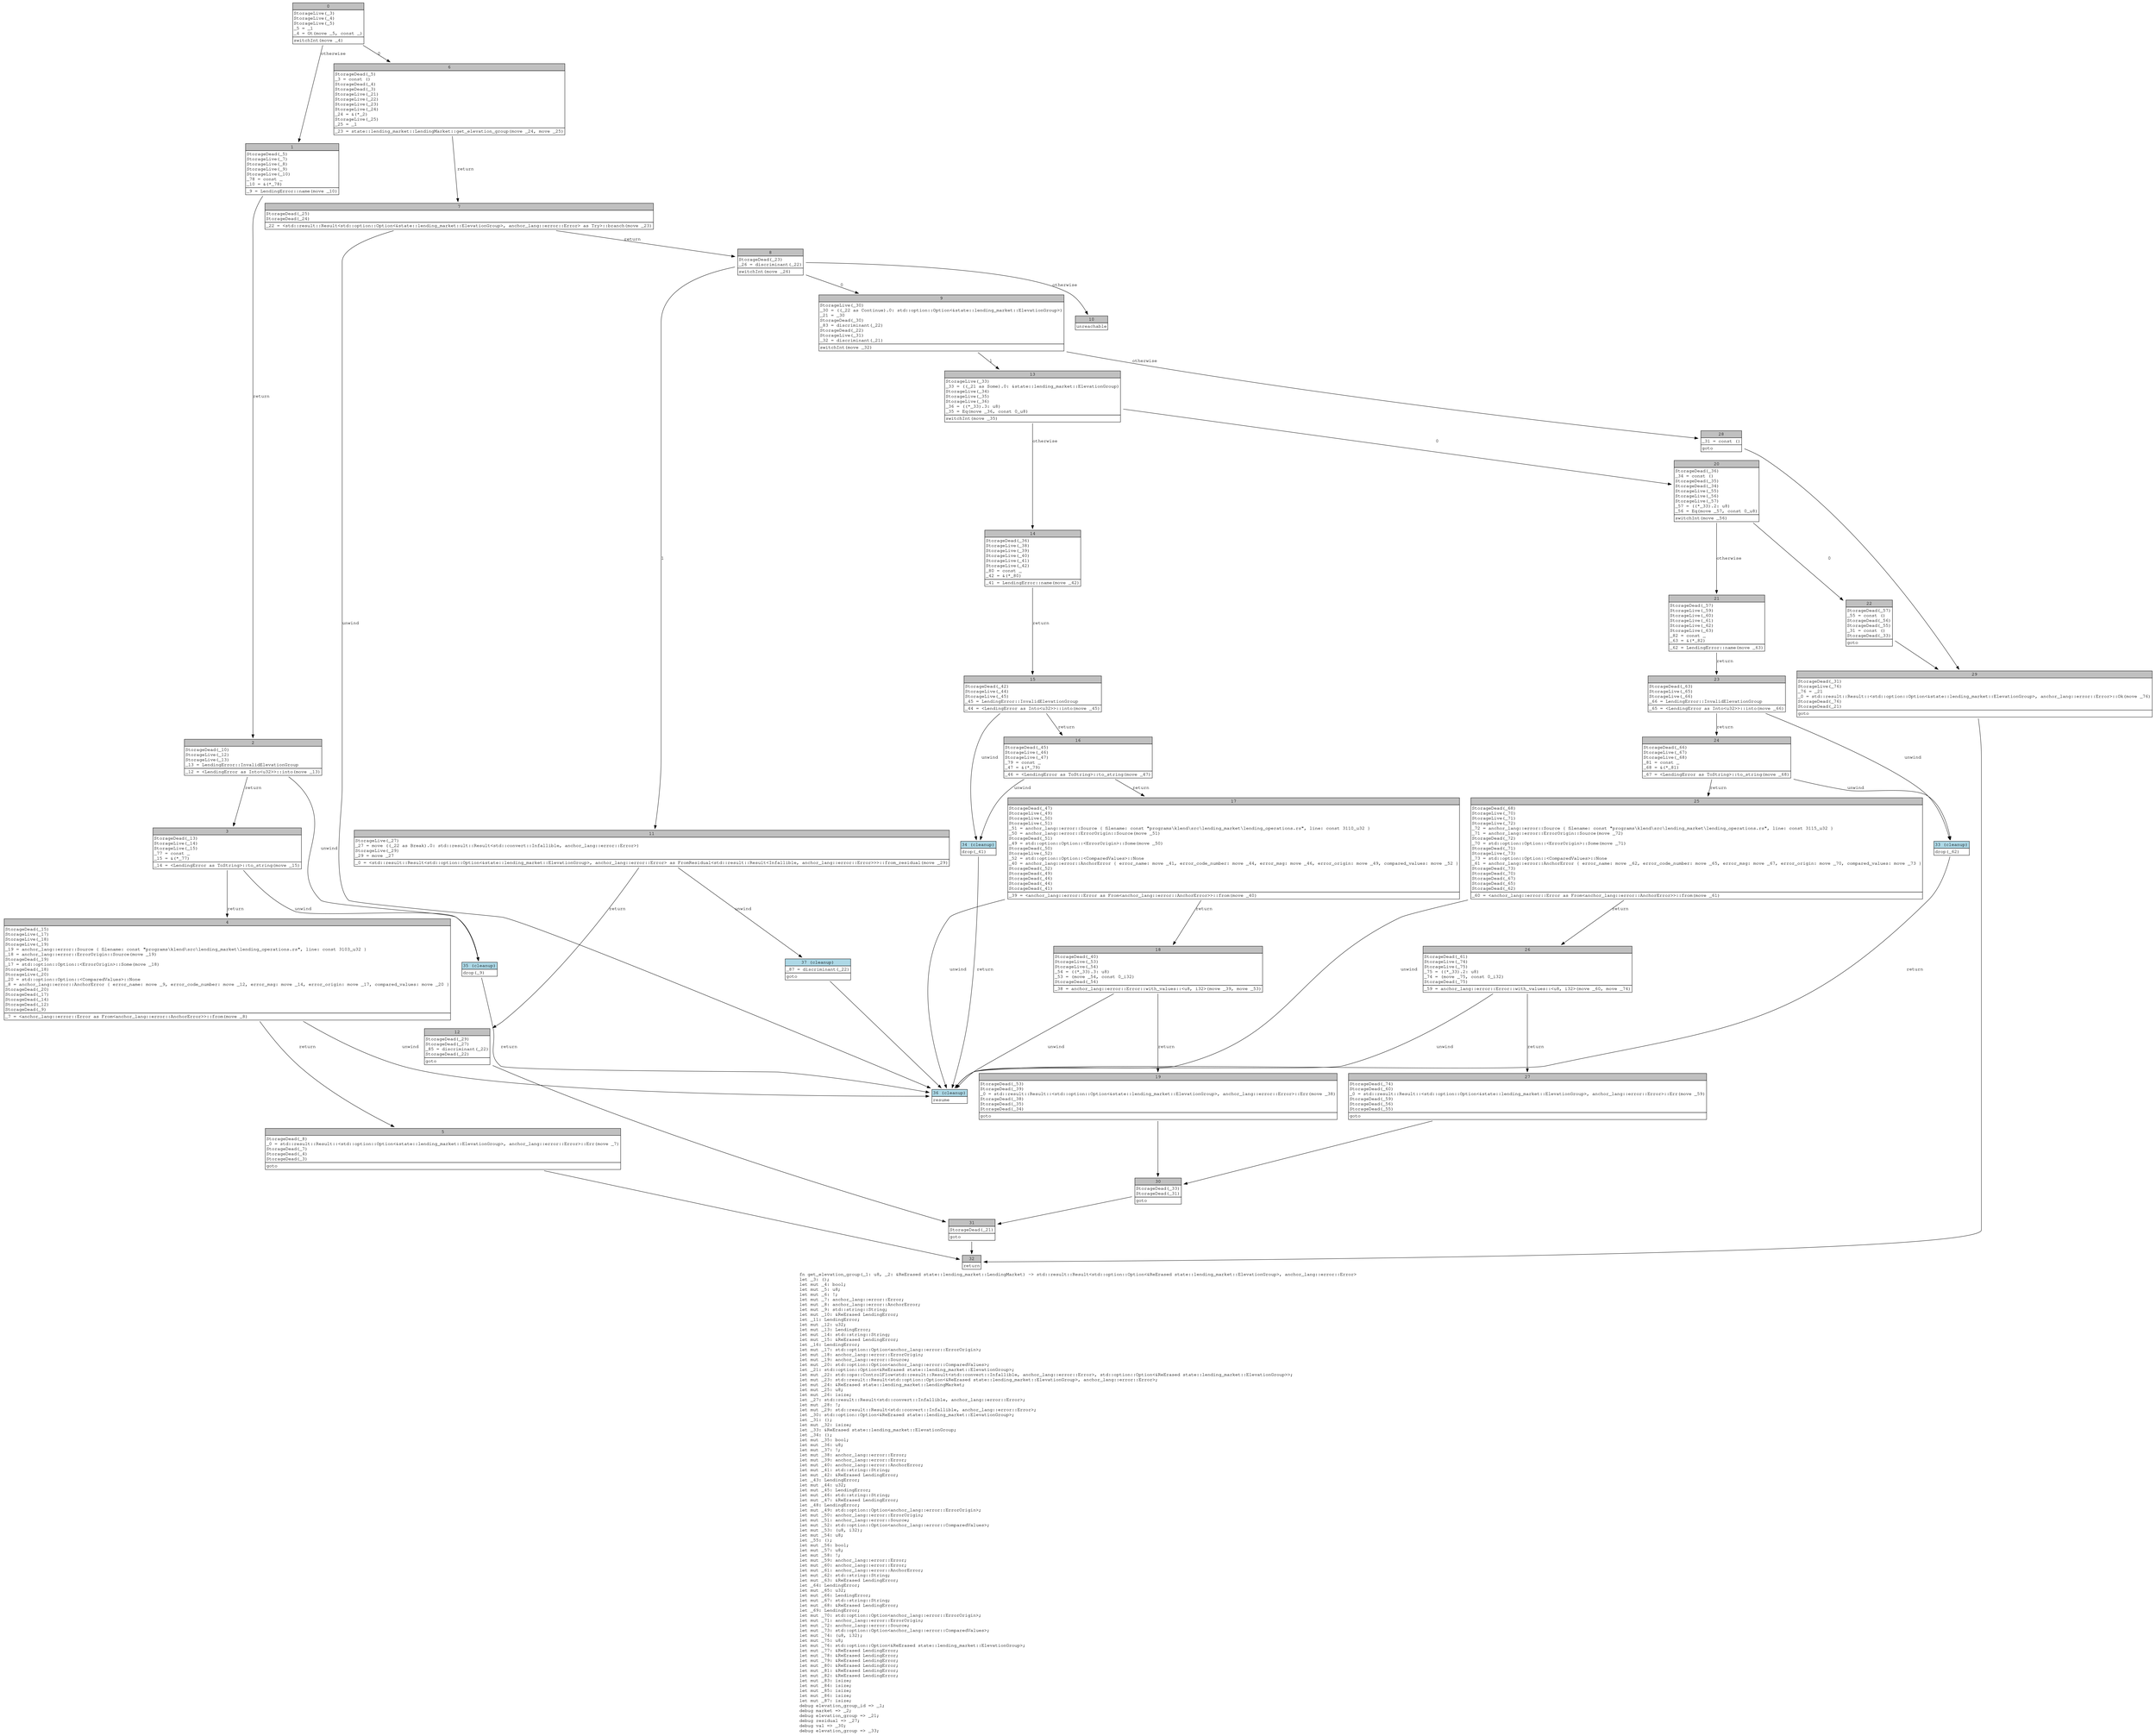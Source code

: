 digraph Mir_0_1387 {
    graph [fontname="Courier, monospace"];
    node [fontname="Courier, monospace"];
    edge [fontname="Courier, monospace"];
    label=<fn get_elevation_group(_1: u8, _2: &amp;ReErased state::lending_market::LendingMarket) -&gt; std::result::Result&lt;std::option::Option&lt;&amp;ReErased state::lending_market::ElevationGroup&gt;, anchor_lang::error::Error&gt;<br align="left"/>let _3: ();<br align="left"/>let mut _4: bool;<br align="left"/>let mut _5: u8;<br align="left"/>let mut _6: !;<br align="left"/>let mut _7: anchor_lang::error::Error;<br align="left"/>let mut _8: anchor_lang::error::AnchorError;<br align="left"/>let mut _9: std::string::String;<br align="left"/>let mut _10: &amp;ReErased LendingError;<br align="left"/>let _11: LendingError;<br align="left"/>let mut _12: u32;<br align="left"/>let mut _13: LendingError;<br align="left"/>let mut _14: std::string::String;<br align="left"/>let mut _15: &amp;ReErased LendingError;<br align="left"/>let _16: LendingError;<br align="left"/>let mut _17: std::option::Option&lt;anchor_lang::error::ErrorOrigin&gt;;<br align="left"/>let mut _18: anchor_lang::error::ErrorOrigin;<br align="left"/>let mut _19: anchor_lang::error::Source;<br align="left"/>let mut _20: std::option::Option&lt;anchor_lang::error::ComparedValues&gt;;<br align="left"/>let _21: std::option::Option&lt;&amp;ReErased state::lending_market::ElevationGroup&gt;;<br align="left"/>let mut _22: std::ops::ControlFlow&lt;std::result::Result&lt;std::convert::Infallible, anchor_lang::error::Error&gt;, std::option::Option&lt;&amp;ReErased state::lending_market::ElevationGroup&gt;&gt;;<br align="left"/>let mut _23: std::result::Result&lt;std::option::Option&lt;&amp;ReErased state::lending_market::ElevationGroup&gt;, anchor_lang::error::Error&gt;;<br align="left"/>let mut _24: &amp;ReErased state::lending_market::LendingMarket;<br align="left"/>let mut _25: u8;<br align="left"/>let mut _26: isize;<br align="left"/>let _27: std::result::Result&lt;std::convert::Infallible, anchor_lang::error::Error&gt;;<br align="left"/>let mut _28: !;<br align="left"/>let mut _29: std::result::Result&lt;std::convert::Infallible, anchor_lang::error::Error&gt;;<br align="left"/>let _30: std::option::Option&lt;&amp;ReErased state::lending_market::ElevationGroup&gt;;<br align="left"/>let _31: ();<br align="left"/>let mut _32: isize;<br align="left"/>let _33: &amp;ReErased state::lending_market::ElevationGroup;<br align="left"/>let _34: ();<br align="left"/>let mut _35: bool;<br align="left"/>let mut _36: u8;<br align="left"/>let mut _37: !;<br align="left"/>let mut _38: anchor_lang::error::Error;<br align="left"/>let mut _39: anchor_lang::error::Error;<br align="left"/>let mut _40: anchor_lang::error::AnchorError;<br align="left"/>let mut _41: std::string::String;<br align="left"/>let mut _42: &amp;ReErased LendingError;<br align="left"/>let _43: LendingError;<br align="left"/>let mut _44: u32;<br align="left"/>let mut _45: LendingError;<br align="left"/>let mut _46: std::string::String;<br align="left"/>let mut _47: &amp;ReErased LendingError;<br align="left"/>let _48: LendingError;<br align="left"/>let mut _49: std::option::Option&lt;anchor_lang::error::ErrorOrigin&gt;;<br align="left"/>let mut _50: anchor_lang::error::ErrorOrigin;<br align="left"/>let mut _51: anchor_lang::error::Source;<br align="left"/>let mut _52: std::option::Option&lt;anchor_lang::error::ComparedValues&gt;;<br align="left"/>let mut _53: (u8, i32);<br align="left"/>let mut _54: u8;<br align="left"/>let _55: ();<br align="left"/>let mut _56: bool;<br align="left"/>let mut _57: u8;<br align="left"/>let mut _58: !;<br align="left"/>let mut _59: anchor_lang::error::Error;<br align="left"/>let mut _60: anchor_lang::error::Error;<br align="left"/>let mut _61: anchor_lang::error::AnchorError;<br align="left"/>let mut _62: std::string::String;<br align="left"/>let mut _63: &amp;ReErased LendingError;<br align="left"/>let _64: LendingError;<br align="left"/>let mut _65: u32;<br align="left"/>let mut _66: LendingError;<br align="left"/>let mut _67: std::string::String;<br align="left"/>let mut _68: &amp;ReErased LendingError;<br align="left"/>let _69: LendingError;<br align="left"/>let mut _70: std::option::Option&lt;anchor_lang::error::ErrorOrigin&gt;;<br align="left"/>let mut _71: anchor_lang::error::ErrorOrigin;<br align="left"/>let mut _72: anchor_lang::error::Source;<br align="left"/>let mut _73: std::option::Option&lt;anchor_lang::error::ComparedValues&gt;;<br align="left"/>let mut _74: (u8, i32);<br align="left"/>let mut _75: u8;<br align="left"/>let mut _76: std::option::Option&lt;&amp;ReErased state::lending_market::ElevationGroup&gt;;<br align="left"/>let mut _77: &amp;ReErased LendingError;<br align="left"/>let mut _78: &amp;ReErased LendingError;<br align="left"/>let mut _79: &amp;ReErased LendingError;<br align="left"/>let mut _80: &amp;ReErased LendingError;<br align="left"/>let mut _81: &amp;ReErased LendingError;<br align="left"/>let mut _82: &amp;ReErased LendingError;<br align="left"/>let mut _83: isize;<br align="left"/>let mut _84: isize;<br align="left"/>let mut _85: isize;<br align="left"/>let mut _86: isize;<br align="left"/>let mut _87: isize;<br align="left"/>debug elevation_group_id =&gt; _1;<br align="left"/>debug market =&gt; _2;<br align="left"/>debug elevation_group =&gt; _21;<br align="left"/>debug residual =&gt; _27;<br align="left"/>debug val =&gt; _30;<br align="left"/>debug elevation_group =&gt; _33;<br align="left"/>>;
    bb0__0_1387 [shape="none", label=<<table border="0" cellborder="1" cellspacing="0"><tr><td bgcolor="gray" align="center" colspan="1">0</td></tr><tr><td align="left" balign="left">StorageLive(_3)<br/>StorageLive(_4)<br/>StorageLive(_5)<br/>_5 = _1<br/>_4 = Gt(move _5, const _)<br/></td></tr><tr><td align="left">switchInt(move _4)</td></tr></table>>];
    bb1__0_1387 [shape="none", label=<<table border="0" cellborder="1" cellspacing="0"><tr><td bgcolor="gray" align="center" colspan="1">1</td></tr><tr><td align="left" balign="left">StorageDead(_5)<br/>StorageLive(_7)<br/>StorageLive(_8)<br/>StorageLive(_9)<br/>StorageLive(_10)<br/>_78 = const _<br/>_10 = &amp;(*_78)<br/></td></tr><tr><td align="left">_9 = LendingError::name(move _10)</td></tr></table>>];
    bb2__0_1387 [shape="none", label=<<table border="0" cellborder="1" cellspacing="0"><tr><td bgcolor="gray" align="center" colspan="1">2</td></tr><tr><td align="left" balign="left">StorageDead(_10)<br/>StorageLive(_12)<br/>StorageLive(_13)<br/>_13 = LendingError::InvalidElevationGroup<br/></td></tr><tr><td align="left">_12 = &lt;LendingError as Into&lt;u32&gt;&gt;::into(move _13)</td></tr></table>>];
    bb3__0_1387 [shape="none", label=<<table border="0" cellborder="1" cellspacing="0"><tr><td bgcolor="gray" align="center" colspan="1">3</td></tr><tr><td align="left" balign="left">StorageDead(_13)<br/>StorageLive(_14)<br/>StorageLive(_15)<br/>_77 = const _<br/>_15 = &amp;(*_77)<br/></td></tr><tr><td align="left">_14 = &lt;LendingError as ToString&gt;::to_string(move _15)</td></tr></table>>];
    bb4__0_1387 [shape="none", label=<<table border="0" cellborder="1" cellspacing="0"><tr><td bgcolor="gray" align="center" colspan="1">4</td></tr><tr><td align="left" balign="left">StorageDead(_15)<br/>StorageLive(_17)<br/>StorageLive(_18)<br/>StorageLive(_19)<br/>_19 = anchor_lang::error::Source { filename: const &quot;programs\\klend\\src\\lending_market\\lending_operations.rs&quot;, line: const 3103_u32 }<br/>_18 = anchor_lang::error::ErrorOrigin::Source(move _19)<br/>StorageDead(_19)<br/>_17 = std::option::Option::&lt;ErrorOrigin&gt;::Some(move _18)<br/>StorageDead(_18)<br/>StorageLive(_20)<br/>_20 = std::option::Option::&lt;ComparedValues&gt;::None<br/>_8 = anchor_lang::error::AnchorError { error_name: move _9, error_code_number: move _12, error_msg: move _14, error_origin: move _17, compared_values: move _20 }<br/>StorageDead(_20)<br/>StorageDead(_17)<br/>StorageDead(_14)<br/>StorageDead(_12)<br/>StorageDead(_9)<br/></td></tr><tr><td align="left">_7 = &lt;anchor_lang::error::Error as From&lt;anchor_lang::error::AnchorError&gt;&gt;::from(move _8)</td></tr></table>>];
    bb5__0_1387 [shape="none", label=<<table border="0" cellborder="1" cellspacing="0"><tr><td bgcolor="gray" align="center" colspan="1">5</td></tr><tr><td align="left" balign="left">StorageDead(_8)<br/>_0 = std::result::Result::&lt;std::option::Option&lt;&amp;state::lending_market::ElevationGroup&gt;, anchor_lang::error::Error&gt;::Err(move _7)<br/>StorageDead(_7)<br/>StorageDead(_4)<br/>StorageDead(_3)<br/></td></tr><tr><td align="left">goto</td></tr></table>>];
    bb6__0_1387 [shape="none", label=<<table border="0" cellborder="1" cellspacing="0"><tr><td bgcolor="gray" align="center" colspan="1">6</td></tr><tr><td align="left" balign="left">StorageDead(_5)<br/>_3 = const ()<br/>StorageDead(_4)<br/>StorageDead(_3)<br/>StorageLive(_21)<br/>StorageLive(_22)<br/>StorageLive(_23)<br/>StorageLive(_24)<br/>_24 = &amp;(*_2)<br/>StorageLive(_25)<br/>_25 = _1<br/></td></tr><tr><td align="left">_23 = state::lending_market::LendingMarket::get_elevation_group(move _24, move _25)</td></tr></table>>];
    bb7__0_1387 [shape="none", label=<<table border="0" cellborder="1" cellspacing="0"><tr><td bgcolor="gray" align="center" colspan="1">7</td></tr><tr><td align="left" balign="left">StorageDead(_25)<br/>StorageDead(_24)<br/></td></tr><tr><td align="left">_22 = &lt;std::result::Result&lt;std::option::Option&lt;&amp;state::lending_market::ElevationGroup&gt;, anchor_lang::error::Error&gt; as Try&gt;::branch(move _23)</td></tr></table>>];
    bb8__0_1387 [shape="none", label=<<table border="0" cellborder="1" cellspacing="0"><tr><td bgcolor="gray" align="center" colspan="1">8</td></tr><tr><td align="left" balign="left">StorageDead(_23)<br/>_26 = discriminant(_22)<br/></td></tr><tr><td align="left">switchInt(move _26)</td></tr></table>>];
    bb9__0_1387 [shape="none", label=<<table border="0" cellborder="1" cellspacing="0"><tr><td bgcolor="gray" align="center" colspan="1">9</td></tr><tr><td align="left" balign="left">StorageLive(_30)<br/>_30 = ((_22 as Continue).0: std::option::Option&lt;&amp;state::lending_market::ElevationGroup&gt;)<br/>_21 = _30<br/>StorageDead(_30)<br/>_83 = discriminant(_22)<br/>StorageDead(_22)<br/>StorageLive(_31)<br/>_32 = discriminant(_21)<br/></td></tr><tr><td align="left">switchInt(move _32)</td></tr></table>>];
    bb10__0_1387 [shape="none", label=<<table border="0" cellborder="1" cellspacing="0"><tr><td bgcolor="gray" align="center" colspan="1">10</td></tr><tr><td align="left">unreachable</td></tr></table>>];
    bb11__0_1387 [shape="none", label=<<table border="0" cellborder="1" cellspacing="0"><tr><td bgcolor="gray" align="center" colspan="1">11</td></tr><tr><td align="left" balign="left">StorageLive(_27)<br/>_27 = move ((_22 as Break).0: std::result::Result&lt;std::convert::Infallible, anchor_lang::error::Error&gt;)<br/>StorageLive(_29)<br/>_29 = move _27<br/></td></tr><tr><td align="left">_0 = &lt;std::result::Result&lt;std::option::Option&lt;&amp;state::lending_market::ElevationGroup&gt;, anchor_lang::error::Error&gt; as FromResidual&lt;std::result::Result&lt;Infallible, anchor_lang::error::Error&gt;&gt;&gt;::from_residual(move _29)</td></tr></table>>];
    bb12__0_1387 [shape="none", label=<<table border="0" cellborder="1" cellspacing="0"><tr><td bgcolor="gray" align="center" colspan="1">12</td></tr><tr><td align="left" balign="left">StorageDead(_29)<br/>StorageDead(_27)<br/>_85 = discriminant(_22)<br/>StorageDead(_22)<br/></td></tr><tr><td align="left">goto</td></tr></table>>];
    bb13__0_1387 [shape="none", label=<<table border="0" cellborder="1" cellspacing="0"><tr><td bgcolor="gray" align="center" colspan="1">13</td></tr><tr><td align="left" balign="left">StorageLive(_33)<br/>_33 = ((_21 as Some).0: &amp;state::lending_market::ElevationGroup)<br/>StorageLive(_34)<br/>StorageLive(_35)<br/>StorageLive(_36)<br/>_36 = ((*_33).3: u8)<br/>_35 = Eq(move _36, const 0_u8)<br/></td></tr><tr><td align="left">switchInt(move _35)</td></tr></table>>];
    bb14__0_1387 [shape="none", label=<<table border="0" cellborder="1" cellspacing="0"><tr><td bgcolor="gray" align="center" colspan="1">14</td></tr><tr><td align="left" balign="left">StorageDead(_36)<br/>StorageLive(_38)<br/>StorageLive(_39)<br/>StorageLive(_40)<br/>StorageLive(_41)<br/>StorageLive(_42)<br/>_80 = const _<br/>_42 = &amp;(*_80)<br/></td></tr><tr><td align="left">_41 = LendingError::name(move _42)</td></tr></table>>];
    bb15__0_1387 [shape="none", label=<<table border="0" cellborder="1" cellspacing="0"><tr><td bgcolor="gray" align="center" colspan="1">15</td></tr><tr><td align="left" balign="left">StorageDead(_42)<br/>StorageLive(_44)<br/>StorageLive(_45)<br/>_45 = LendingError::InvalidElevationGroup<br/></td></tr><tr><td align="left">_44 = &lt;LendingError as Into&lt;u32&gt;&gt;::into(move _45)</td></tr></table>>];
    bb16__0_1387 [shape="none", label=<<table border="0" cellborder="1" cellspacing="0"><tr><td bgcolor="gray" align="center" colspan="1">16</td></tr><tr><td align="left" balign="left">StorageDead(_45)<br/>StorageLive(_46)<br/>StorageLive(_47)<br/>_79 = const _<br/>_47 = &amp;(*_79)<br/></td></tr><tr><td align="left">_46 = &lt;LendingError as ToString&gt;::to_string(move _47)</td></tr></table>>];
    bb17__0_1387 [shape="none", label=<<table border="0" cellborder="1" cellspacing="0"><tr><td bgcolor="gray" align="center" colspan="1">17</td></tr><tr><td align="left" balign="left">StorageDead(_47)<br/>StorageLive(_49)<br/>StorageLive(_50)<br/>StorageLive(_51)<br/>_51 = anchor_lang::error::Source { filename: const &quot;programs\\klend\\src\\lending_market\\lending_operations.rs&quot;, line: const 3110_u32 }<br/>_50 = anchor_lang::error::ErrorOrigin::Source(move _51)<br/>StorageDead(_51)<br/>_49 = std::option::Option::&lt;ErrorOrigin&gt;::Some(move _50)<br/>StorageDead(_50)<br/>StorageLive(_52)<br/>_52 = std::option::Option::&lt;ComparedValues&gt;::None<br/>_40 = anchor_lang::error::AnchorError { error_name: move _41, error_code_number: move _44, error_msg: move _46, error_origin: move _49, compared_values: move _52 }<br/>StorageDead(_52)<br/>StorageDead(_49)<br/>StorageDead(_46)<br/>StorageDead(_44)<br/>StorageDead(_41)<br/></td></tr><tr><td align="left">_39 = &lt;anchor_lang::error::Error as From&lt;anchor_lang::error::AnchorError&gt;&gt;::from(move _40)</td></tr></table>>];
    bb18__0_1387 [shape="none", label=<<table border="0" cellborder="1" cellspacing="0"><tr><td bgcolor="gray" align="center" colspan="1">18</td></tr><tr><td align="left" balign="left">StorageDead(_40)<br/>StorageLive(_53)<br/>StorageLive(_54)<br/>_54 = ((*_33).3: u8)<br/>_53 = (move _54, const 0_i32)<br/>StorageDead(_54)<br/></td></tr><tr><td align="left">_38 = anchor_lang::error::Error::with_values::&lt;u8, i32&gt;(move _39, move _53)</td></tr></table>>];
    bb19__0_1387 [shape="none", label=<<table border="0" cellborder="1" cellspacing="0"><tr><td bgcolor="gray" align="center" colspan="1">19</td></tr><tr><td align="left" balign="left">StorageDead(_53)<br/>StorageDead(_39)<br/>_0 = std::result::Result::&lt;std::option::Option&lt;&amp;state::lending_market::ElevationGroup&gt;, anchor_lang::error::Error&gt;::Err(move _38)<br/>StorageDead(_38)<br/>StorageDead(_35)<br/>StorageDead(_34)<br/></td></tr><tr><td align="left">goto</td></tr></table>>];
    bb20__0_1387 [shape="none", label=<<table border="0" cellborder="1" cellspacing="0"><tr><td bgcolor="gray" align="center" colspan="1">20</td></tr><tr><td align="left" balign="left">StorageDead(_36)<br/>_34 = const ()<br/>StorageDead(_35)<br/>StorageDead(_34)<br/>StorageLive(_55)<br/>StorageLive(_56)<br/>StorageLive(_57)<br/>_57 = ((*_33).2: u8)<br/>_56 = Eq(move _57, const 0_u8)<br/></td></tr><tr><td align="left">switchInt(move _56)</td></tr></table>>];
    bb21__0_1387 [shape="none", label=<<table border="0" cellborder="1" cellspacing="0"><tr><td bgcolor="gray" align="center" colspan="1">21</td></tr><tr><td align="left" balign="left">StorageDead(_57)<br/>StorageLive(_59)<br/>StorageLive(_60)<br/>StorageLive(_61)<br/>StorageLive(_62)<br/>StorageLive(_63)<br/>_82 = const _<br/>_63 = &amp;(*_82)<br/></td></tr><tr><td align="left">_62 = LendingError::name(move _63)</td></tr></table>>];
    bb22__0_1387 [shape="none", label=<<table border="0" cellborder="1" cellspacing="0"><tr><td bgcolor="gray" align="center" colspan="1">22</td></tr><tr><td align="left" balign="left">StorageDead(_57)<br/>_55 = const ()<br/>StorageDead(_56)<br/>StorageDead(_55)<br/>_31 = const ()<br/>StorageDead(_33)<br/></td></tr><tr><td align="left">goto</td></tr></table>>];
    bb23__0_1387 [shape="none", label=<<table border="0" cellborder="1" cellspacing="0"><tr><td bgcolor="gray" align="center" colspan="1">23</td></tr><tr><td align="left" balign="left">StorageDead(_63)<br/>StorageLive(_65)<br/>StorageLive(_66)<br/>_66 = LendingError::InvalidElevationGroup<br/></td></tr><tr><td align="left">_65 = &lt;LendingError as Into&lt;u32&gt;&gt;::into(move _66)</td></tr></table>>];
    bb24__0_1387 [shape="none", label=<<table border="0" cellborder="1" cellspacing="0"><tr><td bgcolor="gray" align="center" colspan="1">24</td></tr><tr><td align="left" balign="left">StorageDead(_66)<br/>StorageLive(_67)<br/>StorageLive(_68)<br/>_81 = const _<br/>_68 = &amp;(*_81)<br/></td></tr><tr><td align="left">_67 = &lt;LendingError as ToString&gt;::to_string(move _68)</td></tr></table>>];
    bb25__0_1387 [shape="none", label=<<table border="0" cellborder="1" cellspacing="0"><tr><td bgcolor="gray" align="center" colspan="1">25</td></tr><tr><td align="left" balign="left">StorageDead(_68)<br/>StorageLive(_70)<br/>StorageLive(_71)<br/>StorageLive(_72)<br/>_72 = anchor_lang::error::Source { filename: const &quot;programs\\klend\\src\\lending_market\\lending_operations.rs&quot;, line: const 3115_u32 }<br/>_71 = anchor_lang::error::ErrorOrigin::Source(move _72)<br/>StorageDead(_72)<br/>_70 = std::option::Option::&lt;ErrorOrigin&gt;::Some(move _71)<br/>StorageDead(_71)<br/>StorageLive(_73)<br/>_73 = std::option::Option::&lt;ComparedValues&gt;::None<br/>_61 = anchor_lang::error::AnchorError { error_name: move _62, error_code_number: move _65, error_msg: move _67, error_origin: move _70, compared_values: move _73 }<br/>StorageDead(_73)<br/>StorageDead(_70)<br/>StorageDead(_67)<br/>StorageDead(_65)<br/>StorageDead(_62)<br/></td></tr><tr><td align="left">_60 = &lt;anchor_lang::error::Error as From&lt;anchor_lang::error::AnchorError&gt;&gt;::from(move _61)</td></tr></table>>];
    bb26__0_1387 [shape="none", label=<<table border="0" cellborder="1" cellspacing="0"><tr><td bgcolor="gray" align="center" colspan="1">26</td></tr><tr><td align="left" balign="left">StorageDead(_61)<br/>StorageLive(_74)<br/>StorageLive(_75)<br/>_75 = ((*_33).2: u8)<br/>_74 = (move _75, const 0_i32)<br/>StorageDead(_75)<br/></td></tr><tr><td align="left">_59 = anchor_lang::error::Error::with_values::&lt;u8, i32&gt;(move _60, move _74)</td></tr></table>>];
    bb27__0_1387 [shape="none", label=<<table border="0" cellborder="1" cellspacing="0"><tr><td bgcolor="gray" align="center" colspan="1">27</td></tr><tr><td align="left" balign="left">StorageDead(_74)<br/>StorageDead(_60)<br/>_0 = std::result::Result::&lt;std::option::Option&lt;&amp;state::lending_market::ElevationGroup&gt;, anchor_lang::error::Error&gt;::Err(move _59)<br/>StorageDead(_59)<br/>StorageDead(_56)<br/>StorageDead(_55)<br/></td></tr><tr><td align="left">goto</td></tr></table>>];
    bb28__0_1387 [shape="none", label=<<table border="0" cellborder="1" cellspacing="0"><tr><td bgcolor="gray" align="center" colspan="1">28</td></tr><tr><td align="left" balign="left">_31 = const ()<br/></td></tr><tr><td align="left">goto</td></tr></table>>];
    bb29__0_1387 [shape="none", label=<<table border="0" cellborder="1" cellspacing="0"><tr><td bgcolor="gray" align="center" colspan="1">29</td></tr><tr><td align="left" balign="left">StorageDead(_31)<br/>StorageLive(_76)<br/>_76 = _21<br/>_0 = std::result::Result::&lt;std::option::Option&lt;&amp;state::lending_market::ElevationGroup&gt;, anchor_lang::error::Error&gt;::Ok(move _76)<br/>StorageDead(_76)<br/>StorageDead(_21)<br/></td></tr><tr><td align="left">goto</td></tr></table>>];
    bb30__0_1387 [shape="none", label=<<table border="0" cellborder="1" cellspacing="0"><tr><td bgcolor="gray" align="center" colspan="1">30</td></tr><tr><td align="left" balign="left">StorageDead(_33)<br/>StorageDead(_31)<br/></td></tr><tr><td align="left">goto</td></tr></table>>];
    bb31__0_1387 [shape="none", label=<<table border="0" cellborder="1" cellspacing="0"><tr><td bgcolor="gray" align="center" colspan="1">31</td></tr><tr><td align="left" balign="left">StorageDead(_21)<br/></td></tr><tr><td align="left">goto</td></tr></table>>];
    bb32__0_1387 [shape="none", label=<<table border="0" cellborder="1" cellspacing="0"><tr><td bgcolor="gray" align="center" colspan="1">32</td></tr><tr><td align="left">return</td></tr></table>>];
    bb33__0_1387 [shape="none", label=<<table border="0" cellborder="1" cellspacing="0"><tr><td bgcolor="lightblue" align="center" colspan="1">33 (cleanup)</td></tr><tr><td align="left">drop(_62)</td></tr></table>>];
    bb34__0_1387 [shape="none", label=<<table border="0" cellborder="1" cellspacing="0"><tr><td bgcolor="lightblue" align="center" colspan="1">34 (cleanup)</td></tr><tr><td align="left">drop(_41)</td></tr></table>>];
    bb35__0_1387 [shape="none", label=<<table border="0" cellborder="1" cellspacing="0"><tr><td bgcolor="lightblue" align="center" colspan="1">35 (cleanup)</td></tr><tr><td align="left">drop(_9)</td></tr></table>>];
    bb36__0_1387 [shape="none", label=<<table border="0" cellborder="1" cellspacing="0"><tr><td bgcolor="lightblue" align="center" colspan="1">36 (cleanup)</td></tr><tr><td align="left">resume</td></tr></table>>];
    bb37__0_1387 [shape="none", label=<<table border="0" cellborder="1" cellspacing="0"><tr><td bgcolor="lightblue" align="center" colspan="1">37 (cleanup)</td></tr><tr><td align="left" balign="left">_87 = discriminant(_22)<br/></td></tr><tr><td align="left">goto</td></tr></table>>];
    bb0__0_1387 -> bb6__0_1387 [label="0"];
    bb0__0_1387 -> bb1__0_1387 [label="otherwise"];
    bb1__0_1387 -> bb2__0_1387 [label="return"];
    bb2__0_1387 -> bb3__0_1387 [label="return"];
    bb2__0_1387 -> bb35__0_1387 [label="unwind"];
    bb3__0_1387 -> bb4__0_1387 [label="return"];
    bb3__0_1387 -> bb35__0_1387 [label="unwind"];
    bb4__0_1387 -> bb5__0_1387 [label="return"];
    bb4__0_1387 -> bb36__0_1387 [label="unwind"];
    bb5__0_1387 -> bb32__0_1387 [label=""];
    bb6__0_1387 -> bb7__0_1387 [label="return"];
    bb7__0_1387 -> bb8__0_1387 [label="return"];
    bb7__0_1387 -> bb36__0_1387 [label="unwind"];
    bb8__0_1387 -> bb9__0_1387 [label="0"];
    bb8__0_1387 -> bb11__0_1387 [label="1"];
    bb8__0_1387 -> bb10__0_1387 [label="otherwise"];
    bb9__0_1387 -> bb13__0_1387 [label="1"];
    bb9__0_1387 -> bb28__0_1387 [label="otherwise"];
    bb11__0_1387 -> bb12__0_1387 [label="return"];
    bb11__0_1387 -> bb37__0_1387 [label="unwind"];
    bb12__0_1387 -> bb31__0_1387 [label=""];
    bb13__0_1387 -> bb20__0_1387 [label="0"];
    bb13__0_1387 -> bb14__0_1387 [label="otherwise"];
    bb14__0_1387 -> bb15__0_1387 [label="return"];
    bb15__0_1387 -> bb16__0_1387 [label="return"];
    bb15__0_1387 -> bb34__0_1387 [label="unwind"];
    bb16__0_1387 -> bb17__0_1387 [label="return"];
    bb16__0_1387 -> bb34__0_1387 [label="unwind"];
    bb17__0_1387 -> bb18__0_1387 [label="return"];
    bb17__0_1387 -> bb36__0_1387 [label="unwind"];
    bb18__0_1387 -> bb19__0_1387 [label="return"];
    bb18__0_1387 -> bb36__0_1387 [label="unwind"];
    bb19__0_1387 -> bb30__0_1387 [label=""];
    bb20__0_1387 -> bb22__0_1387 [label="0"];
    bb20__0_1387 -> bb21__0_1387 [label="otherwise"];
    bb21__0_1387 -> bb23__0_1387 [label="return"];
    bb22__0_1387 -> bb29__0_1387 [label=""];
    bb23__0_1387 -> bb24__0_1387 [label="return"];
    bb23__0_1387 -> bb33__0_1387 [label="unwind"];
    bb24__0_1387 -> bb25__0_1387 [label="return"];
    bb24__0_1387 -> bb33__0_1387 [label="unwind"];
    bb25__0_1387 -> bb26__0_1387 [label="return"];
    bb25__0_1387 -> bb36__0_1387 [label="unwind"];
    bb26__0_1387 -> bb27__0_1387 [label="return"];
    bb26__0_1387 -> bb36__0_1387 [label="unwind"];
    bb27__0_1387 -> bb30__0_1387 [label=""];
    bb28__0_1387 -> bb29__0_1387 [label=""];
    bb29__0_1387 -> bb32__0_1387 [label=""];
    bb30__0_1387 -> bb31__0_1387 [label=""];
    bb31__0_1387 -> bb32__0_1387 [label=""];
    bb33__0_1387 -> bb36__0_1387 [label="return"];
    bb34__0_1387 -> bb36__0_1387 [label="return"];
    bb35__0_1387 -> bb36__0_1387 [label="return"];
    bb37__0_1387 -> bb36__0_1387 [label=""];
}
